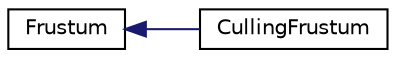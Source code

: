 digraph "Graphical Class Hierarchy"
{
 // INTERACTIVE_SVG=YES
 // LATEX_PDF_SIZE
  edge [fontname="Helvetica",fontsize="10",labelfontname="Helvetica",labelfontsize="10"];
  node [fontname="Helvetica",fontsize="10",shape=record];
  rankdir="LR";
  Node0 [label="Frustum",height=0.2,width=0.4,color="black", fillcolor="white", style="filled",URL="$class_frustum.html",tooltip="A frustum formed by six planes"];
  Node0 -> Node1 [dir="back",color="midnightblue",fontsize="10",style="solid",fontname="Helvetica"];
  Node1 [label="CullingFrustum",height=0.2,width=0.4,color="black", fillcolor="white", style="filled",URL="$class_culling_frustum.html",tooltip="Contains methods for frustum culling with its Frustum parameters."];
}
